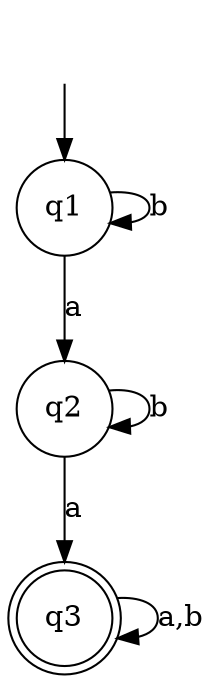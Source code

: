 digraph name {
node [shape=circle]
"q1"
"q2"
"q3"[shape = doublecircle]
start[label = "", shape = none]
start -> "q1"
"q1"->"q2"[label="a"]
"q1"->"q1"[label="b"]
"q2"->"q3"[label="a"]
"q2"->"q2"[label="b"]
"q3"->"q3"[label="a,b"]
}